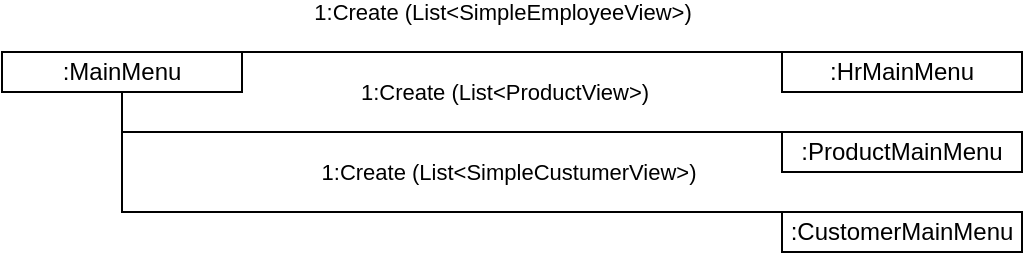 <mxfile version="13.8.9-1" type="github">
  <diagram id="laVmVUHqH2EGiY9fDYmY" name="Page-1">
    <mxGraphModel dx="782" dy="707" grid="1" gridSize="10" guides="1" tooltips="1" connect="1" arrows="1" fold="1" page="1" pageScale="1" pageWidth="827" pageHeight="1169" math="0" shadow="0">
      <root>
        <mxCell id="0" />
        <mxCell id="1" parent="0" />
        <mxCell id="kpGWdIf7cratf-CfFsrV-5" style="edgeStyle=orthogonalEdgeStyle;rounded=0;orthogonalLoop=1;jettySize=auto;html=1;endArrow=none;endFill=0;" edge="1" parent="1" source="kpGWdIf7cratf-CfFsrV-1" target="kpGWdIf7cratf-CfFsrV-2">
          <mxGeometry relative="1" as="geometry">
            <Array as="points">
              <mxPoint x="280" y="40" />
              <mxPoint x="280" y="40" />
            </Array>
          </mxGeometry>
        </mxCell>
        <mxCell id="kpGWdIf7cratf-CfFsrV-10" value="1:Create (List&amp;lt;SimpleEmployeeView&amp;gt;)" style="edgeLabel;html=1;align=center;verticalAlign=middle;resizable=0;points=[];" vertex="1" connectable="0" parent="kpGWdIf7cratf-CfFsrV-5">
          <mxGeometry x="0.111" y="-25" relative="1" as="geometry">
            <mxPoint x="-20" y="-45" as="offset" />
          </mxGeometry>
        </mxCell>
        <mxCell id="kpGWdIf7cratf-CfFsrV-6" style="edgeStyle=orthogonalEdgeStyle;rounded=0;orthogonalLoop=1;jettySize=auto;html=1;entryX=0;entryY=0.5;entryDx=0;entryDy=0;endArrow=none;endFill=0;exitX=0.5;exitY=1;exitDx=0;exitDy=0;" edge="1" parent="1" source="kpGWdIf7cratf-CfFsrV-1" target="kpGWdIf7cratf-CfFsrV-3">
          <mxGeometry relative="1" as="geometry">
            <Array as="points">
              <mxPoint x="70" y="80" />
              <mxPoint x="400" y="80" />
            </Array>
          </mxGeometry>
        </mxCell>
        <mxCell id="kpGWdIf7cratf-CfFsrV-9" value="1:Create (List&amp;lt;ProductView&amp;gt;)" style="edgeLabel;html=1;align=center;verticalAlign=middle;resizable=0;points=[];" vertex="1" connectable="0" parent="kpGWdIf7cratf-CfFsrV-6">
          <mxGeometry x="0.303" y="-4" relative="1" as="geometry">
            <mxPoint x="-24" y="-24" as="offset" />
          </mxGeometry>
        </mxCell>
        <mxCell id="kpGWdIf7cratf-CfFsrV-1" value=":MainMenu" style="rounded=0;whiteSpace=wrap;html=1;" vertex="1" parent="1">
          <mxGeometry x="10" y="40" width="120" height="20" as="geometry" />
        </mxCell>
        <mxCell id="kpGWdIf7cratf-CfFsrV-2" value=":HrMainMenu" style="rounded=0;whiteSpace=wrap;html=1;" vertex="1" parent="1">
          <mxGeometry x="400" y="40" width="120" height="20" as="geometry" />
        </mxCell>
        <mxCell id="kpGWdIf7cratf-CfFsrV-3" value=":ProductMainMenu" style="rounded=0;whiteSpace=wrap;html=1;" vertex="1" parent="1">
          <mxGeometry x="400" y="80" width="120" height="20" as="geometry" />
        </mxCell>
        <mxCell id="kpGWdIf7cratf-CfFsrV-4" value=":CustomerMainMenu" style="rounded=0;whiteSpace=wrap;html=1;" vertex="1" parent="1">
          <mxGeometry x="400" y="120" width="120" height="20" as="geometry" />
        </mxCell>
        <mxCell id="kpGWdIf7cratf-CfFsrV-8" style="edgeStyle=orthogonalEdgeStyle;rounded=0;orthogonalLoop=1;jettySize=auto;html=1;entryX=0;entryY=0.5;entryDx=0;entryDy=0;endArrow=none;endFill=0;exitX=0.5;exitY=1;exitDx=0;exitDy=0;" edge="1" parent="1" source="kpGWdIf7cratf-CfFsrV-1" target="kpGWdIf7cratf-CfFsrV-4">
          <mxGeometry relative="1" as="geometry">
            <Array as="points">
              <mxPoint x="70" y="120" />
              <mxPoint x="400" y="120" />
            </Array>
          </mxGeometry>
        </mxCell>
        <mxCell id="kpGWdIf7cratf-CfFsrV-11" value="1:Create (List&amp;lt;SimpleCustumerView&amp;gt;)" style="edgeLabel;html=1;align=center;verticalAlign=middle;resizable=0;points=[];" vertex="1" connectable="0" parent="kpGWdIf7cratf-CfFsrV-8">
          <mxGeometry x="0.188" y="3" relative="1" as="geometry">
            <mxPoint x="15" y="-17" as="offset" />
          </mxGeometry>
        </mxCell>
      </root>
    </mxGraphModel>
  </diagram>
</mxfile>
